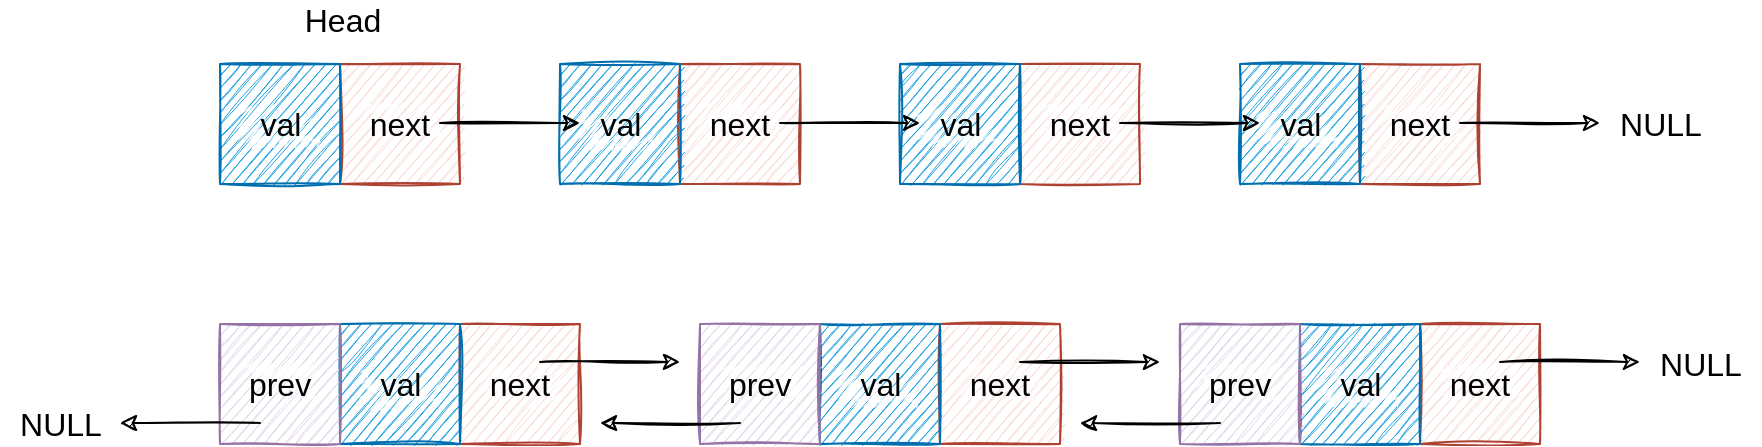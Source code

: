 <mxfile version="13.10.9" type="github">
  <diagram id="prtHgNgQTEPvFCAcTncT" name="Page-1">
    <mxGraphModel dx="1865" dy="548" grid="1" gridSize="10" guides="1" tooltips="1" connect="1" arrows="1" fold="1" page="1" pageScale="1" pageWidth="827" pageHeight="1169" math="0" shadow="0">
      <root>
        <mxCell id="0" />
        <mxCell id="1" parent="0" />
        <mxCell id="RHKaxDPYzU8uJI3e0PNz-3" value="" style="rounded=0;whiteSpace=wrap;html=1;shadow=0;glass=0;sketch=1;strokeColor=#ae4132;fillColor=#fad9d5;" vertex="1" parent="1">
          <mxGeometry x="100" y="80" width="60" height="60" as="geometry" />
        </mxCell>
        <mxCell id="RHKaxDPYzU8uJI3e0PNz-7" value="" style="rounded=0;whiteSpace=wrap;html=1;shadow=0;glass=0;sketch=1;fillColor=#1ba1e2;strokeColor=#006EAF;fontColor=#ffffff;" vertex="1" parent="1">
          <mxGeometry x="40" y="80" width="60" height="60" as="geometry" />
        </mxCell>
        <mxCell id="RHKaxDPYzU8uJI3e0PNz-8" value="val" style="text;html=1;align=center;verticalAlign=middle;resizable=0;points=[];autosize=1;rounded=1;sketch=1;fillStyle=zigzag;fillColor=#ffffff;glass=0;shadow=0;fontStyle=0;fontSize=16;" vertex="1" parent="1">
          <mxGeometry x="50" y="100" width="40" height="20" as="geometry" />
        </mxCell>
        <mxCell id="RHKaxDPYzU8uJI3e0PNz-9" value="next" style="text;html=1;strokeColor=none;align=center;verticalAlign=middle;whiteSpace=wrap;rounded=0;shadow=0;glass=0;sketch=1;fontSize=16;fillColor=#ffffff;fillStyle=zigzag;" vertex="1" parent="1">
          <mxGeometry x="110" y="100" width="40" height="20" as="geometry" />
        </mxCell>
        <mxCell id="RHKaxDPYzU8uJI3e0PNz-10" value="" style="rounded=0;whiteSpace=wrap;html=1;shadow=0;glass=0;sketch=1;strokeColor=#ae4132;fillColor=#fad9d5;" vertex="1" parent="1">
          <mxGeometry x="270" y="80" width="60" height="60" as="geometry" />
        </mxCell>
        <mxCell id="RHKaxDPYzU8uJI3e0PNz-11" value="" style="rounded=0;whiteSpace=wrap;html=1;shadow=0;glass=0;sketch=1;fillColor=#1ba1e2;strokeColor=#006EAF;fontColor=#ffffff;" vertex="1" parent="1">
          <mxGeometry x="210" y="80" width="60" height="60" as="geometry" />
        </mxCell>
        <mxCell id="RHKaxDPYzU8uJI3e0PNz-12" value="val" style="text;html=1;align=center;verticalAlign=middle;resizable=0;points=[];autosize=1;rounded=1;sketch=1;fillStyle=zigzag;fillColor=#ffffff;glass=0;shadow=0;fontStyle=0;fontSize=16;" vertex="1" parent="1">
          <mxGeometry x="220" y="100" width="40" height="20" as="geometry" />
        </mxCell>
        <mxCell id="RHKaxDPYzU8uJI3e0PNz-13" value="next" style="text;html=1;strokeColor=none;align=center;verticalAlign=middle;whiteSpace=wrap;rounded=0;shadow=0;glass=0;sketch=1;fontSize=16;fillColor=#ffffff;fillStyle=zigzag;" vertex="1" parent="1">
          <mxGeometry x="280" y="100" width="40" height="20" as="geometry" />
        </mxCell>
        <mxCell id="RHKaxDPYzU8uJI3e0PNz-14" value="" style="rounded=0;whiteSpace=wrap;html=1;shadow=0;glass=0;sketch=1;strokeColor=#ae4132;fillColor=#fad9d5;" vertex="1" parent="1">
          <mxGeometry x="440" y="80" width="60" height="60" as="geometry" />
        </mxCell>
        <mxCell id="RHKaxDPYzU8uJI3e0PNz-15" value="" style="rounded=0;whiteSpace=wrap;html=1;shadow=0;glass=0;sketch=1;fillColor=#1ba1e2;strokeColor=#006EAF;fontColor=#ffffff;" vertex="1" parent="1">
          <mxGeometry x="380" y="80" width="60" height="60" as="geometry" />
        </mxCell>
        <mxCell id="RHKaxDPYzU8uJI3e0PNz-16" value="val" style="text;html=1;align=center;verticalAlign=middle;resizable=0;points=[];autosize=1;rounded=1;sketch=1;fillStyle=zigzag;fillColor=#ffffff;glass=0;shadow=0;fontStyle=0;fontSize=16;" vertex="1" parent="1">
          <mxGeometry x="390" y="100" width="40" height="20" as="geometry" />
        </mxCell>
        <mxCell id="RHKaxDPYzU8uJI3e0PNz-17" value="next" style="text;html=1;strokeColor=none;align=center;verticalAlign=middle;whiteSpace=wrap;rounded=0;shadow=0;glass=0;sketch=1;fontSize=16;fillColor=#ffffff;fillStyle=zigzag;" vertex="1" parent="1">
          <mxGeometry x="450" y="100" width="40" height="20" as="geometry" />
        </mxCell>
        <mxCell id="RHKaxDPYzU8uJI3e0PNz-18" value="" style="rounded=0;whiteSpace=wrap;html=1;shadow=0;glass=0;sketch=1;strokeColor=#ae4132;fillColor=#fad9d5;" vertex="1" parent="1">
          <mxGeometry x="610" y="80" width="60" height="60" as="geometry" />
        </mxCell>
        <mxCell id="RHKaxDPYzU8uJI3e0PNz-19" value="" style="rounded=0;whiteSpace=wrap;html=1;shadow=0;glass=0;sketch=1;fillColor=#1ba1e2;strokeColor=#006EAF;fontColor=#ffffff;" vertex="1" parent="1">
          <mxGeometry x="550" y="80" width="60" height="60" as="geometry" />
        </mxCell>
        <mxCell id="RHKaxDPYzU8uJI3e0PNz-20" value="val" style="text;html=1;align=center;verticalAlign=middle;resizable=0;points=[];autosize=1;rounded=1;sketch=1;fillStyle=zigzag;fillColor=#ffffff;glass=0;shadow=0;fontStyle=0;fontSize=16;" vertex="1" parent="1">
          <mxGeometry x="560" y="100" width="40" height="20" as="geometry" />
        </mxCell>
        <mxCell id="RHKaxDPYzU8uJI3e0PNz-21" value="next" style="text;html=1;strokeColor=none;align=center;verticalAlign=middle;whiteSpace=wrap;rounded=0;shadow=0;glass=0;sketch=1;fontSize=16;fillColor=#ffffff;fillStyle=zigzag;" vertex="1" parent="1">
          <mxGeometry x="620" y="100" width="40" height="20" as="geometry" />
        </mxCell>
        <mxCell id="RHKaxDPYzU8uJI3e0PNz-22" value="" style="endArrow=classic;html=1;fontSize=16;sketch=1;" edge="1" parent="1">
          <mxGeometry width="50" height="50" relative="1" as="geometry">
            <mxPoint x="150" y="109.5" as="sourcePoint" />
            <mxPoint x="220" y="109.5" as="targetPoint" />
          </mxGeometry>
        </mxCell>
        <mxCell id="RHKaxDPYzU8uJI3e0PNz-23" value="" style="endArrow=classic;html=1;fontSize=16;sketch=1;" edge="1" parent="1">
          <mxGeometry width="50" height="50" relative="1" as="geometry">
            <mxPoint x="320" y="109.5" as="sourcePoint" />
            <mxPoint x="390" y="109.5" as="targetPoint" />
          </mxGeometry>
        </mxCell>
        <mxCell id="RHKaxDPYzU8uJI3e0PNz-24" value="" style="endArrow=classic;html=1;fontSize=16;sketch=1;" edge="1" parent="1">
          <mxGeometry width="50" height="50" relative="1" as="geometry">
            <mxPoint x="490" y="109.5" as="sourcePoint" />
            <mxPoint x="560" y="109.5" as="targetPoint" />
          </mxGeometry>
        </mxCell>
        <mxCell id="RHKaxDPYzU8uJI3e0PNz-25" value="" style="endArrow=classic;html=1;fontSize=16;sketch=1;" edge="1" parent="1">
          <mxGeometry width="50" height="50" relative="1" as="geometry">
            <mxPoint x="660" y="109.5" as="sourcePoint" />
            <mxPoint x="730" y="109.5" as="targetPoint" />
          </mxGeometry>
        </mxCell>
        <mxCell id="RHKaxDPYzU8uJI3e0PNz-26" value="NULL" style="text;html=1;align=center;verticalAlign=middle;resizable=0;points=[];autosize=1;fontSize=16;" vertex="1" parent="1">
          <mxGeometry x="730" y="100" width="60" height="20" as="geometry" />
        </mxCell>
        <mxCell id="RHKaxDPYzU8uJI3e0PNz-27" value="Head" style="text;html=1;align=center;verticalAlign=middle;resizable=0;points=[];autosize=1;fontSize=16;sketch=1;rounded=0;fillColor=#ffffff;" vertex="1" parent="1">
          <mxGeometry x="76" y="48" width="50" height="20" as="geometry" />
        </mxCell>
        <mxCell id="RHKaxDPYzU8uJI3e0PNz-29" value="" style="rounded=0;whiteSpace=wrap;html=1;shadow=0;glass=0;sketch=1;strokeColor=#ae4132;fillColor=#fad9d5;" vertex="1" parent="1">
          <mxGeometry x="160" y="210" width="60" height="60" as="geometry" />
        </mxCell>
        <mxCell id="RHKaxDPYzU8uJI3e0PNz-30" value="" style="rounded=0;whiteSpace=wrap;html=1;shadow=0;glass=0;sketch=1;fillColor=#1ba1e2;strokeColor=#006EAF;fontColor=#ffffff;" vertex="1" parent="1">
          <mxGeometry x="100" y="210" width="60" height="60" as="geometry" />
        </mxCell>
        <mxCell id="RHKaxDPYzU8uJI3e0PNz-31" value="val" style="text;html=1;align=center;verticalAlign=middle;resizable=0;points=[];autosize=1;rounded=1;sketch=1;fillStyle=zigzag;fillColor=#ffffff;glass=0;shadow=0;fontStyle=0;fontSize=16;" vertex="1" parent="1">
          <mxGeometry x="110" y="230" width="40" height="20" as="geometry" />
        </mxCell>
        <mxCell id="RHKaxDPYzU8uJI3e0PNz-32" value="next" style="text;html=1;strokeColor=none;align=center;verticalAlign=middle;whiteSpace=wrap;rounded=0;shadow=0;glass=0;sketch=1;fontSize=16;fillColor=#ffffff;fillStyle=zigzag;" vertex="1" parent="1">
          <mxGeometry x="170" y="230" width="40" height="20" as="geometry" />
        </mxCell>
        <mxCell id="RHKaxDPYzU8uJI3e0PNz-33" value="" style="rounded=0;whiteSpace=wrap;html=1;sketch=1;fillColor=#e1d5e7;strokeColor=#9673a6;" vertex="1" parent="1">
          <mxGeometry x="40" y="210" width="60" height="60" as="geometry" />
        </mxCell>
        <mxCell id="RHKaxDPYzU8uJI3e0PNz-34" value="prev" style="text;html=1;strokeColor=none;align=center;verticalAlign=middle;whiteSpace=wrap;rounded=0;shadow=0;glass=0;sketch=1;fontSize=16;fillColor=#ffffff;fillStyle=zigzag;" vertex="1" parent="1">
          <mxGeometry x="50" y="230" width="40" height="20" as="geometry" />
        </mxCell>
        <mxCell id="RHKaxDPYzU8uJI3e0PNz-35" value="" style="rounded=0;whiteSpace=wrap;html=1;shadow=0;glass=0;sketch=1;strokeColor=#ae4132;fillColor=#fad9d5;" vertex="1" parent="1">
          <mxGeometry x="400" y="210" width="60" height="60" as="geometry" />
        </mxCell>
        <mxCell id="RHKaxDPYzU8uJI3e0PNz-36" value="" style="rounded=0;whiteSpace=wrap;html=1;shadow=0;glass=0;sketch=1;fillColor=#1ba1e2;strokeColor=#006EAF;fontColor=#ffffff;" vertex="1" parent="1">
          <mxGeometry x="340" y="210" width="60" height="60" as="geometry" />
        </mxCell>
        <mxCell id="RHKaxDPYzU8uJI3e0PNz-37" value="val" style="text;html=1;align=center;verticalAlign=middle;resizable=0;points=[];autosize=1;rounded=1;sketch=1;fillStyle=zigzag;fillColor=#ffffff;glass=0;shadow=0;fontStyle=0;fontSize=16;" vertex="1" parent="1">
          <mxGeometry x="350" y="230" width="40" height="20" as="geometry" />
        </mxCell>
        <mxCell id="RHKaxDPYzU8uJI3e0PNz-38" value="next" style="text;html=1;strokeColor=none;align=center;verticalAlign=middle;whiteSpace=wrap;rounded=0;shadow=0;glass=0;sketch=1;fontSize=16;fillColor=#ffffff;fillStyle=zigzag;" vertex="1" parent="1">
          <mxGeometry x="410" y="230" width="40" height="20" as="geometry" />
        </mxCell>
        <mxCell id="RHKaxDPYzU8uJI3e0PNz-39" value="" style="rounded=0;whiteSpace=wrap;html=1;sketch=1;fillColor=#e1d5e7;strokeColor=#9673a6;" vertex="1" parent="1">
          <mxGeometry x="280" y="210" width="60" height="60" as="geometry" />
        </mxCell>
        <mxCell id="RHKaxDPYzU8uJI3e0PNz-40" value="prev" style="text;html=1;strokeColor=none;align=center;verticalAlign=middle;whiteSpace=wrap;rounded=0;shadow=0;glass=0;sketch=1;fontSize=16;fillColor=#ffffff;fillStyle=zigzag;" vertex="1" parent="1">
          <mxGeometry x="290" y="230" width="40" height="20" as="geometry" />
        </mxCell>
        <mxCell id="RHKaxDPYzU8uJI3e0PNz-41" value="" style="rounded=0;whiteSpace=wrap;html=1;shadow=0;glass=0;sketch=1;strokeColor=#ae4132;fillColor=#fad9d5;" vertex="1" parent="1">
          <mxGeometry x="640" y="210" width="60" height="60" as="geometry" />
        </mxCell>
        <mxCell id="RHKaxDPYzU8uJI3e0PNz-42" value="" style="rounded=0;whiteSpace=wrap;html=1;shadow=0;glass=0;sketch=1;fillColor=#1ba1e2;strokeColor=#006EAF;fontColor=#ffffff;" vertex="1" parent="1">
          <mxGeometry x="580" y="210" width="60" height="60" as="geometry" />
        </mxCell>
        <mxCell id="RHKaxDPYzU8uJI3e0PNz-43" value="val" style="text;html=1;align=center;verticalAlign=middle;resizable=0;points=[];autosize=1;rounded=1;sketch=1;fillStyle=zigzag;fillColor=#ffffff;glass=0;shadow=0;fontStyle=0;fontSize=16;" vertex="1" parent="1">
          <mxGeometry x="590" y="230" width="40" height="20" as="geometry" />
        </mxCell>
        <mxCell id="RHKaxDPYzU8uJI3e0PNz-44" value="next" style="text;html=1;strokeColor=none;align=center;verticalAlign=middle;whiteSpace=wrap;rounded=0;shadow=0;glass=0;sketch=1;fontSize=16;fillColor=#ffffff;fillStyle=zigzag;" vertex="1" parent="1">
          <mxGeometry x="650" y="230" width="40" height="20" as="geometry" />
        </mxCell>
        <mxCell id="RHKaxDPYzU8uJI3e0PNz-45" value="" style="rounded=0;whiteSpace=wrap;html=1;sketch=1;fillColor=#e1d5e7;strokeColor=#9673a6;" vertex="1" parent="1">
          <mxGeometry x="520" y="210" width="60" height="60" as="geometry" />
        </mxCell>
        <mxCell id="RHKaxDPYzU8uJI3e0PNz-46" value="prev" style="text;html=1;strokeColor=none;align=center;verticalAlign=middle;whiteSpace=wrap;rounded=0;shadow=0;glass=0;sketch=1;fontSize=16;fillColor=#ffffff;fillStyle=zigzag;" vertex="1" parent="1">
          <mxGeometry x="530" y="230" width="40" height="20" as="geometry" />
        </mxCell>
        <mxCell id="RHKaxDPYzU8uJI3e0PNz-47" value="NULL" style="text;html=1;align=center;verticalAlign=middle;resizable=0;points=[];autosize=1;fontSize=16;" vertex="1" parent="1">
          <mxGeometry x="-70" y="250" width="60" height="20" as="geometry" />
        </mxCell>
        <mxCell id="RHKaxDPYzU8uJI3e0PNz-48" value="NULL" style="text;html=1;align=center;verticalAlign=middle;resizable=0;points=[];autosize=1;fontSize=16;" vertex="1" parent="1">
          <mxGeometry x="750" y="220" width="60" height="20" as="geometry" />
        </mxCell>
        <mxCell id="RHKaxDPYzU8uJI3e0PNz-49" value="" style="endArrow=classic;html=1;fontSize=16;sketch=1;" edge="1" parent="1">
          <mxGeometry width="50" height="50" relative="1" as="geometry">
            <mxPoint x="200" y="229" as="sourcePoint" />
            <mxPoint x="270" y="229" as="targetPoint" />
          </mxGeometry>
        </mxCell>
        <mxCell id="RHKaxDPYzU8uJI3e0PNz-50" value="" style="endArrow=classic;html=1;fontSize=16;sketch=1;" edge="1" parent="1">
          <mxGeometry width="50" height="50" relative="1" as="geometry">
            <mxPoint x="440" y="229" as="sourcePoint" />
            <mxPoint x="510" y="229" as="targetPoint" />
          </mxGeometry>
        </mxCell>
        <mxCell id="RHKaxDPYzU8uJI3e0PNz-52" value="" style="endArrow=classic;html=1;strokeWidth=1;sketch=1;endSize=6;" edge="1" parent="1">
          <mxGeometry width="50" height="50" relative="1" as="geometry">
            <mxPoint x="300" y="259.5" as="sourcePoint" />
            <mxPoint x="230" y="259.5" as="targetPoint" />
          </mxGeometry>
        </mxCell>
        <mxCell id="RHKaxDPYzU8uJI3e0PNz-53" value="" style="endArrow=classic;html=1;strokeWidth=1;sketch=1;endSize=6;" edge="1" parent="1">
          <mxGeometry width="50" height="50" relative="1" as="geometry">
            <mxPoint x="540" y="259.5" as="sourcePoint" />
            <mxPoint x="470" y="259.5" as="targetPoint" />
          </mxGeometry>
        </mxCell>
        <mxCell id="RHKaxDPYzU8uJI3e0PNz-54" value="" style="endArrow=classic;html=1;strokeWidth=1;sketch=1;endSize=6;" edge="1" parent="1">
          <mxGeometry width="50" height="50" relative="1" as="geometry">
            <mxPoint x="60" y="259.5" as="sourcePoint" />
            <mxPoint x="-10" y="259.5" as="targetPoint" />
          </mxGeometry>
        </mxCell>
        <mxCell id="RHKaxDPYzU8uJI3e0PNz-55" value="" style="endArrow=classic;html=1;fontSize=16;sketch=1;" edge="1" parent="1">
          <mxGeometry width="50" height="50" relative="1" as="geometry">
            <mxPoint x="680" y="229" as="sourcePoint" />
            <mxPoint x="750" y="229" as="targetPoint" />
          </mxGeometry>
        </mxCell>
      </root>
    </mxGraphModel>
  </diagram>
</mxfile>
